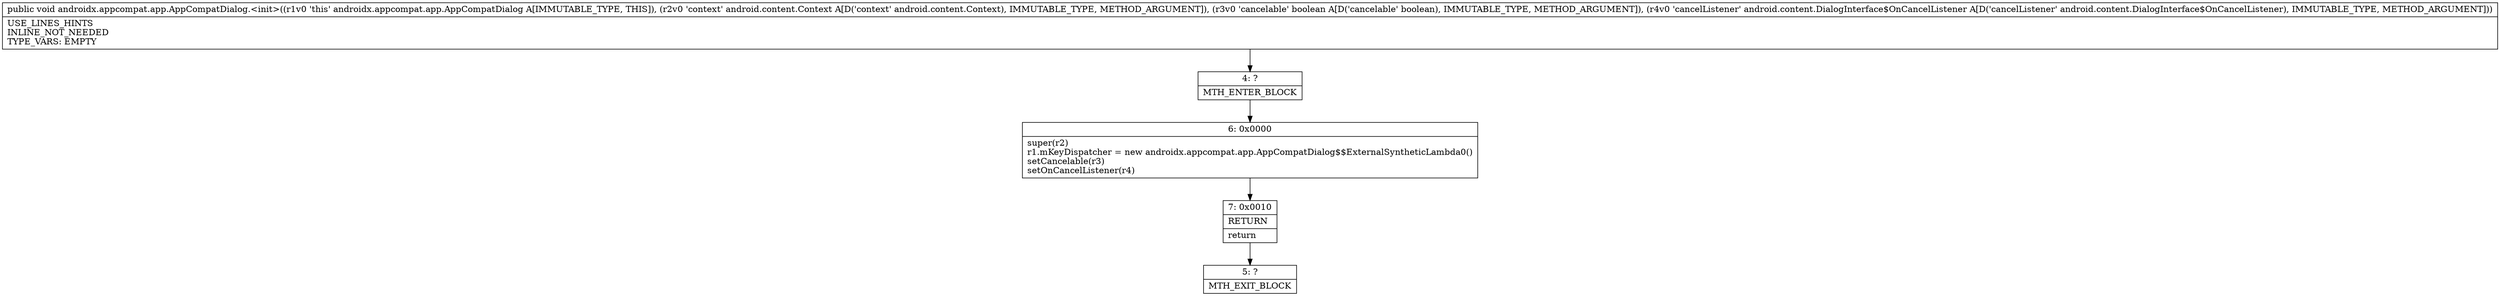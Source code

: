 digraph "CFG forandroidx.appcompat.app.AppCompatDialog.\<init\>(Landroid\/content\/Context;ZLandroid\/content\/DialogInterface$OnCancelListener;)V" {
Node_4 [shape=record,label="{4\:\ ?|MTH_ENTER_BLOCK\l}"];
Node_6 [shape=record,label="{6\:\ 0x0000|super(r2)\lr1.mKeyDispatcher = new androidx.appcompat.app.AppCompatDialog$$ExternalSyntheticLambda0()\lsetCancelable(r3)\lsetOnCancelListener(r4)\l}"];
Node_7 [shape=record,label="{7\:\ 0x0010|RETURN\l|return\l}"];
Node_5 [shape=record,label="{5\:\ ?|MTH_EXIT_BLOCK\l}"];
MethodNode[shape=record,label="{public void androidx.appcompat.app.AppCompatDialog.\<init\>((r1v0 'this' androidx.appcompat.app.AppCompatDialog A[IMMUTABLE_TYPE, THIS]), (r2v0 'context' android.content.Context A[D('context' android.content.Context), IMMUTABLE_TYPE, METHOD_ARGUMENT]), (r3v0 'cancelable' boolean A[D('cancelable' boolean), IMMUTABLE_TYPE, METHOD_ARGUMENT]), (r4v0 'cancelListener' android.content.DialogInterface$OnCancelListener A[D('cancelListener' android.content.DialogInterface$OnCancelListener), IMMUTABLE_TYPE, METHOD_ARGUMENT]))  | USE_LINES_HINTS\lINLINE_NOT_NEEDED\lTYPE_VARS: EMPTY\l}"];
MethodNode -> Node_4;Node_4 -> Node_6;
Node_6 -> Node_7;
Node_7 -> Node_5;
}

